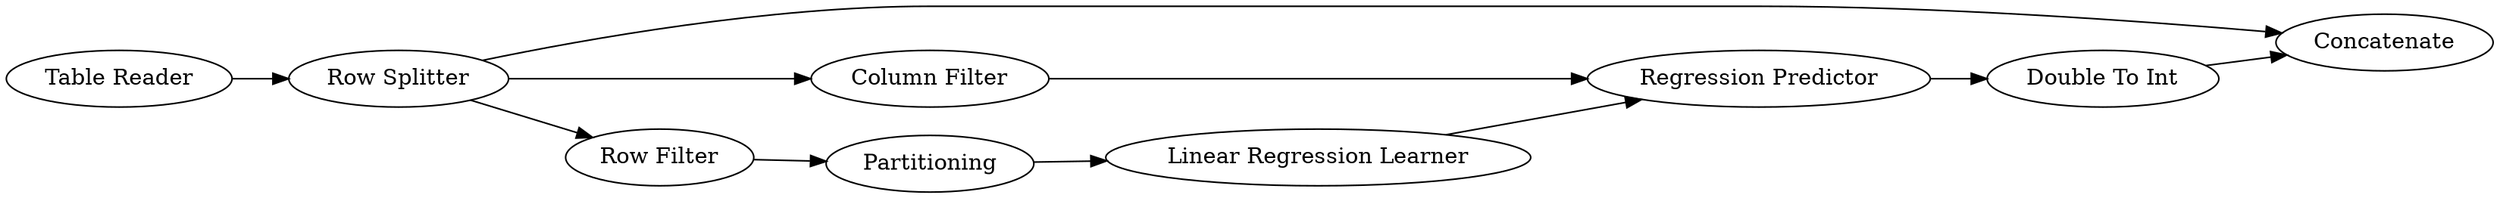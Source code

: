 digraph {
	36 -> 35
	39 -> 27
	34 -> 33
	33 -> 36
	30 -> 28
	27 -> 34
	27 -> 35
	29 -> 33
	27 -> 30
	28 -> 29
	27 [label="Row Splitter"]
	35 [label=Concatenate]
	34 [label="Column Filter"]
	29 [label="Linear Regression Learner"]
	28 [label=Partitioning]
	36 [label="Double To Int"]
	39 [label="Table Reader"]
	33 [label="Regression Predictor"]
	30 [label="Row Filter"]
	rankdir=LR
}
